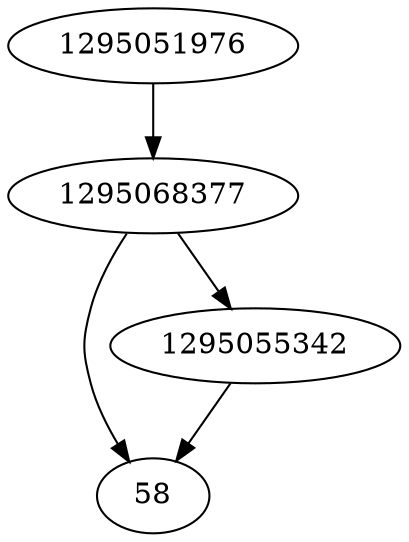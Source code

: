 strict digraph  {
1295051976;
1295068377;
58;
1295055342;
1295051976 -> 1295068377;
1295068377 -> 1295055342;
1295068377 -> 58;
1295055342 -> 58;
}
